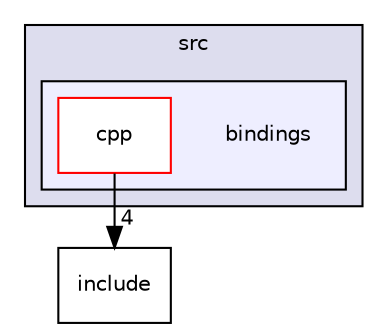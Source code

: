 digraph "bindings" {
  compound=true
  node [ fontsize="10", fontname="Helvetica"];
  edge [ labelfontsize="10", labelfontname="Helvetica"];
  subgraph clusterdir_68267d1309a1af8e8297ef4c3efbcdba {
    graph [ bgcolor="#ddddee", pencolor="black", label="src" fontname="Helvetica", fontsize="10", URL="dir_68267d1309a1af8e8297ef4c3efbcdba.html"]
  subgraph clusterdir_ea91a2a72b7cbbf988d2bd2cd1d23e49 {
    graph [ bgcolor="#eeeeff", pencolor="black", label="" URL="dir_ea91a2a72b7cbbf988d2bd2cd1d23e49.html"];
    dir_ea91a2a72b7cbbf988d2bd2cd1d23e49 [shape=plaintext label="bindings"];
    dir_53a5031665bcd86213921b48eca04b55 [shape=box label="cpp" color="red" fillcolor="white" style="filled" URL="dir_53a5031665bcd86213921b48eca04b55.html"];
  }
  }
  dir_b0856f6b0d80ccb263b2f415c91f9e17 [shape=box label="include" URL="dir_b0856f6b0d80ccb263b2f415c91f9e17.html"];
  dir_53a5031665bcd86213921b48eca04b55->dir_b0856f6b0d80ccb263b2f415c91f9e17 [headlabel="4", labeldistance=1.5 headhref="dir_000019_000021.html"];
}
